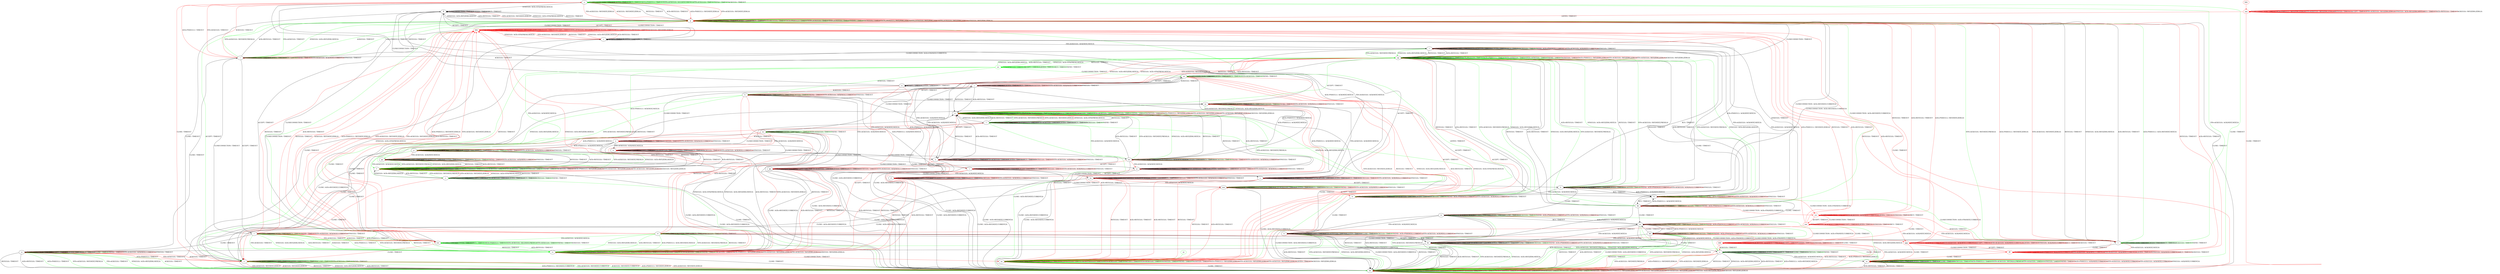 digraph "" {
	graph ["Incoming time"=0.0032711029052734375,
		"Outgoing time"=0.04410886764526367,
		Output="{'States': 60, 'Transitions': 867, 'Filename': '../results/tcp_preset_100/TCP_Linux_Server-TCP_Windows8_Server-4.dot'}",
		Reference="{'States': 58, 'Transitions': 685, 'Filename': '../subjects/tcp/TCP_Linux_Server.dot'}",
		Solver=yices,
		Updated="{'States': 39, 'Transitions': 495, 'Filename': '../subjects/tcp/TCP_Windows8_Server.dot'}",
		"f-measure"=0.64,
		precision=0.6915254237288135,
		recall=0.5956204379562043
	];
	a -> a	[key=0,
		label="CLOSECONNECTION / TIMEOUT"];
	a -> a	[key=1,
		label="LISTEN / TIMEOUT"];
	a -> a	[key=2,
		label="RCV / TIMEOUT"];
	a -> a	[key=3,
		color=green,
		label="ACK+PSH(V,V,1) / TIMEOUT"];
	a -> a	[key=4,
		color=green,
		label="SYN+ACK(V,V,0) / RST(NEXT,FRESH,0)"];
	a -> a	[key=5,
		color=green,
		label="FIN+ACK(V,V,0) / TIMEOUT"];
	a -> a	[key=6,
		color=green,
		label="SEND / TIMEOUT"];
	a -> a	[key=7,
		color=green,
		label="ACK(V,V,0) / TIMEOUT"];
	a -> y	[key=0,
		color=red,
		label="CLOSE / TIMEOUT"];
	a -> ff	[key=0,
		label="SYN(V,V,0) / ACK+SYN(FRESH,NEXT,0)"];
	a -> jj	[key=0,
		label="RST(V,V,0) / TIMEOUT"];
	a -> jj	[key=1,
		label="ACK+RST(V,V,0) / TIMEOUT"];
	a -> jj	[key=2,
		color=red,
		label="ACK+PSH(V,V,1) / RST(NEXT,ZERO,0)"];
	a -> jj	[key=3,
		color=red,
		label="SYN+ACK(V,V,0) / RST(NEXT,ZERO,0)"];
	a -> jj	[key=4,
		color=red,
		label="FIN+ACK(V,V,0) / RST(NEXT,ZERO,0)"];
	a -> jj	[key=5,
		color=red,
		label="ACK(V,V,0) / RST(NEXT,ZERO,0)"];
	a -> ss	[key=0,
		color=green,
		label="CLOSE / TIMEOUT"];
	a -> ww	[key=0,
		label="ACCEPT / TIMEOUT"];
	b -> b	[key=0,
		label="ACK+PSH(V,V,1) / ACK(NEXT,NEXT,0)"];
	b -> b	[key=1,
		label="ACCEPT / TIMEOUT"];
	b -> b	[key=2,
		label="LISTEN / TIMEOUT"];
	b -> b	[key=3,
		label="ACK(V,V,0) / TIMEOUT"];
	b -> b	[key=4,
		color=green,
		label="SEND / ACK+PSH(NEXT,CURRENT,1)"];
	b -> b	[key=5,
		color=red,
		label="SYN+ACK(V,V,0) / ACK(NEXT,CURRENT,0)"];
	b -> b	[key=6,
		color=red,
		label="SYN(V,V,0) / TIMEOUT"];
	b -> w	[key=0,
		label="CLOSE / TIMEOUT"];
	b -> jj	[key=0,
		label="CLOSECONNECTION / ACK+RST(NEXT,CURRENT,0)"];
	b -> ll	[key=0,
		label="RCV / TIMEOUT"];
	b -> qq	[key=0,
		label="RST(V,V,0) / TIMEOUT"];
	b -> qq	[key=1,
		label="ACK+RST(V,V,0) / TIMEOUT"];
	b -> qq	[key=2,
		color=green,
		label="SYN+ACK(V,V,0) / RST(NEXT,FRESH,0)"];
	b -> qq	[key=3,
		color=green,
		label="SYN(V,V,0) / ACK+RST(ZERO,NEXT,0)"];
	b -> tt	[key=0,
		label="FIN+ACK(V,V,0) / ACK(NEXT,NEXT,0)"];
	c -> c	[key=0,
		label="ACK+PSH(V,V,1) / ACK(NEXT,NEXT,0)"];
	c -> c	[key=1,
		label="ACCEPT / TIMEOUT"];
	c -> c	[key=2,
		label="LISTEN / TIMEOUT"];
	c -> c	[key=3,
		label="RCV / TIMEOUT"];
	c -> c	[key=4,
		label="ACK(V,V,0) / TIMEOUT"];
	c -> c	[key=5,
		color=red,
		label="SYN+ACK(V,V,0) / ACK(NEXT,CURRENT,0)"];
	c -> c	[key=6,
		color=red,
		label="SYN(V,V,0) / TIMEOUT"];
	c -> d	[key=0,
		color=red,
		label="FIN+ACK(V,V,0) / ACK(NEXT,NEXT,0)"];
	c -> bb	[key=0,
		label="CLOSE / ACK+RST(NEXT,CURRENT,0)"];
	c -> ee	[key=0,
		label="CLOSECONNECTION / TIMEOUT"];
	c -> vv	[key=0,
		color=red,
		label="RST(V,V,0) / TIMEOUT"];
	c -> vv	[key=1,
		color=red,
		label="ACK+RST(V,V,0) / TIMEOUT"];
	d -> d	[key=0,
		label="ACK+PSH(V,V,1) / TIMEOUT"];
	d -> d	[key=1,
		label="ACCEPT / TIMEOUT"];
	d -> d	[key=2,
		label="FIN+ACK(V,V,0) / TIMEOUT"];
	d -> d	[key=3,
		label="LISTEN / TIMEOUT"];
	d -> d	[key=4,
		label="RCV / TIMEOUT"];
	d -> d	[key=5,
		label="ACK(V,V,0) / TIMEOUT"];
	d -> d	[key=6,
		color=red,
		label="SYN+ACK(V,V,0) / ACK(NEXT,CURRENT,0)"];
	d -> d	[key=7,
		color=red,
		label="SYN(V,V,0) / TIMEOUT"];
	d -> bb	[key=0,
		label="CLOSE / ACK+RST(NEXT,CURRENT,0)"];
	d -> mm	[key=0,
		label="CLOSECONNECTION / TIMEOUT"];
	d -> vv	[key=0,
		color=red,
		label="RST(V,V,0) / TIMEOUT"];
	d -> vv	[key=1,
		color=red,
		label="ACK+RST(V,V,0) / TIMEOUT"];
	e -> e	[key=0,
		label="ACCEPT / TIMEOUT"];
	e -> e	[key=1,
		label="LISTEN / TIMEOUT"];
	e -> e	[key=2,
		label="RCV / TIMEOUT"];
	e -> e	[key=3,
		label="ACK(V,V,0) / TIMEOUT"];
	e -> e	[key=4,
		color=red,
		label="SYN+ACK(V,V,0) / ACK(NEXT,CURRENT,0)"];
	e -> e	[key=5,
		color=red,
		label="SYN(V,V,0) / TIMEOUT"];
	e -> f	[key=0,
		label="RST(V,V,0) / TIMEOUT"];
	e -> f	[key=1,
		label="ACK+RST(V,V,0) / TIMEOUT"];
	e -> j	[key=0,
		label="CLOSECONNECTION / TIMEOUT"];
	e -> n	[key=0,
		label="FIN+ACK(V,V,0) / ACK(NEXT,NEXT,0)"];
	e -> p	[key=0,
		label="ACK+PSH(V,V,1) / ACK(NEXT,NEXT,0)"];
	e -> bb	[key=0,
		label="CLOSE / ACK+RST(NEXT,CURRENT,0)"];
	f -> f	[key=0,
		label="RST(V,V,0) / TIMEOUT"];
	f -> f	[key=1,
		label="ACCEPT / TIMEOUT"];
	f -> f	[key=2,
		label="LISTEN / TIMEOUT"];
	f -> f	[key=3,
		label="RCV / TIMEOUT"];
	f -> f	[key=4,
		label="ACK+RST(V,V,0) / TIMEOUT"];
	f -> f	[key=5,
		color=green,
		label="ACK+PSH(V,V,1) / TIMEOUT"];
	f -> f	[key=6,
		color=green,
		label="SYN+ACK(V,V,0) / TIMEOUT"];
	f -> f	[key=7,
		color=green,
		label="FIN+ACK(V,V,0) / TIMEOUT"];
	f -> f	[key=8,
		color=green,
		label="SYN(V,V,0) / TIMEOUT"];
	f -> f	[key=9,
		color=green,
		label="SEND / TIMEOUT"];
	f -> f	[key=10,
		color=green,
		label="ACK(V,V,0) / TIMEOUT"];
	f -> f	[key=11,
		color=red,
		label="ACK+PSH(V,V,1) / RST(ZERO,ZERO,0)"];
	f -> f	[key=12,
		color=red,
		label="SYN+ACK(V,V,0) / RST(ZERO,ZERO,0)"];
	f -> f	[key=13,
		color=red,
		label="FIN+ACK(V,V,0) / RST(ZERO,ZERO,0)"];
	f -> f	[key=14,
		color=red,
		label="ACK(V,V,0) / RST(ZERO,ZERO,0)"];
	f -> s	[key=0,
		color=red,
		label="SYN(V,V,0) / ACK+SYN(FRESH,NEXT,0)"];
	f -> bb	[key=0,
		label="CLOSE / TIMEOUT"];
	f -> ii	[key=0,
		label="CLOSECONNECTION / TIMEOUT"];
	g -> d	[key=0,
		color=red,
		label="ACCEPT / TIMEOUT"];
	g -> g	[key=0,
		label="CLOSECONNECTION / TIMEOUT"];
	g -> g	[key=1,
		label="ACK+PSH(V,V,1) / TIMEOUT"];
	g -> g	[key=2,
		label="FIN+ACK(V,V,0) / TIMEOUT"];
	g -> g	[key=3,
		label="LISTEN / TIMEOUT"];
	g -> g	[key=4,
		label="RCV / TIMEOUT"];
	g -> g	[key=5,
		label="ACK(V,V,0) / TIMEOUT"];
	g -> g	[key=6,
		color=red,
		label="SYN+ACK(V,V,0) / ACK(NEXT,CURRENT,0)"];
	g -> g	[key=7,
		color=red,
		label="SYN(V,V,0) / TIMEOUT"];
	g -> bb	[key=0,
		label="CLOSE / ACK+RST(NEXT,CURRENT,0)"];
	g -> ii	[key=0,
		label="RST(V,V,0) / TIMEOUT"];
	g -> ii	[key=1,
		label="ACK+RST(V,V,0) / TIMEOUT"];
	h -> c	[key=0,
		label="ACK+PSH(V,V,1) / ACK(NEXT,NEXT,0)"];
	h -> f	[key=0,
		color=green,
		label="SYN+ACK(V,V,0) / RST(NEXT,FRESH,0)"];
	h -> f	[key=1,
		color=green,
		label="SYN(V,V,0) / ACK+RST(ZERO,NEXT,0)"];
	h -> h	[key=0,
		label="ACCEPT / TIMEOUT"];
	h -> h	[key=1,
		label="LISTEN / TIMEOUT"];
	h -> h	[key=2,
		label="RCV / TIMEOUT"];
	h -> h	[key=3,
		label="ACK(V,V,0) / TIMEOUT"];
	h -> h	[key=4,
		color=green,
		label="SEND / TIMEOUT"];
	h -> h	[key=5,
		color=red,
		label="SYN+ACK(V,V,0) / ACK(NEXT,CURRENT,0)"];
	h -> h	[key=6,
		color=red,
		label="SYN(V,V,0) / TIMEOUT"];
	h -> bb	[key=0,
		label="CLOSE / ACK+RST(NEXT,CURRENT,0)"];
	h -> gg	[key=0,
		label="FIN+ACK(V,V,0) / ACK(NEXT,NEXT,0)"];
	h -> vv	[key=0,
		color=red,
		label="RST(V,V,0) / TIMEOUT"];
	h -> vv	[key=1,
		color=red,
		label="ACK+RST(V,V,0) / TIMEOUT"];
	h -> xx	[key=0,
		label="CLOSECONNECTION / TIMEOUT"];
	i -> a	[key=0,
		color=red,
		label="ACK+PSH(V,V,1) / TIMEOUT"];
	i -> a	[key=1,
		color=red,
		label="FIN+ACK(V,V,0) / TIMEOUT"];
	i -> a	[key=2,
		color=red,
		label="ACK(V,V,0) / TIMEOUT"];
	i -> i	[key=0,
		label="CLOSECONNECTION / TIMEOUT"];
	i -> i	[key=1,
		label="LISTEN / TIMEOUT"];
	i -> i	[key=2,
		label="RCV / TIMEOUT"];
	i -> i	[key=3,
		color=green,
		label="SEND / TIMEOUT"];
	i -> i	[key=4,
		color=red,
		label="SYN+ACK(V,V,0) / ACK(NEXT,CURRENT,0)"];
	i -> i	[key=5,
		color=red,
		label="SYN(V,V,0) / TIMEOUT"];
	i -> l	[key=0,
		label="ACCEPT / TIMEOUT"];
	i -> cc	[key=0,
		label="CLOSE / TIMEOUT"];
	i -> jj	[key=0,
		label="RST(V,V,0) / TIMEOUT"];
	i -> jj	[key=1,
		label="ACK+RST(V,V,0) / TIMEOUT"];
	i -> jj	[key=2,
		color=green,
		label="ACK+PSH(V,V,1) / TIMEOUT"];
	i -> jj	[key=3,
		color=green,
		label="SYN+ACK(V,V,0) / RST(NEXT,FRESH,0)"];
	i -> jj	[key=4,
		color=green,
		label="FIN+ACK(V,V,0) / TIMEOUT"];
	i -> jj	[key=5,
		color=green,
		label="SYN(V,V,0) / ACK+RST(ZERO,NEXT,0)"];
	i -> jj	[key=6,
		color=green,
		label="ACK(V,V,0) / TIMEOUT"];
	j -> h	[key=0,
		color=red,
		label="ACCEPT / TIMEOUT"];
	j -> j	[key=0,
		label="CLOSECONNECTION / TIMEOUT"];
	j -> j	[key=1,
		label="LISTEN / TIMEOUT"];
	j -> j	[key=2,
		label="RCV / TIMEOUT"];
	j -> j	[key=3,
		label="ACK(V,V,0) / TIMEOUT"];
	j -> j	[key=4,
		color=red,
		label="SYN+ACK(V,V,0) / ACK(NEXT,CURRENT,0)"];
	j -> j	[key=5,
		color=red,
		label="SYN(V,V,0) / TIMEOUT"];
	j -> x	[key=0,
		label="FIN+ACK(V,V,0) / ACK(NEXT,NEXT,0)"];
	j -> bb	[key=0,
		label="CLOSE / ACK+RST(NEXT,CURRENT,0)"];
	j -> ii	[key=0,
		label="RST(V,V,0) / TIMEOUT"];
	j -> ii	[key=1,
		label="ACK+RST(V,V,0) / TIMEOUT"];
	j -> nn	[key=0,
		label="ACK+PSH(V,V,1) / ACK(NEXT,NEXT,0)"];
	k -> k	[key=0,
		label="ACK+PSH(V,V,1) / TIMEOUT"];
	k -> k	[key=1,
		label="ACCEPT / TIMEOUT"];
	k -> k	[key=2,
		label="FIN+ACK(V,V,0) / TIMEOUT"];
	k -> k	[key=3,
		label="LISTEN / TIMEOUT"];
	k -> k	[key=4,
		label="CLOSE / TIMEOUT"];
	k -> k	[key=5,
		label="ACK(V,V,0) / TIMEOUT"];
	k -> k	[key=6,
		color=green,
		label="SEND / ACK+PSH(NEXT,CURRENT,1)"];
	k -> k	[key=7,
		color=red,
		label="SYN+ACK(V,V,0) / ACK(NEXT,CURRENT,0)"];
	k -> k	[key=8,
		color=red,
		label="SYN(V,V,0) / TIMEOUT"];
	k -> bb	[key=0,
		label="CLOSECONNECTION / ACK+RST(NEXT,CURRENT,0)"];
	k -> bb	[key=1,
		label="RST(V,V,0) / TIMEOUT"];
	k -> bb	[key=2,
		label="ACK+RST(V,V,0) / TIMEOUT"];
	k -> bb	[key=3,
		color=green,
		label="SYN+ACK(V,V,0) / RST(NEXT,FRESH,0)"];
	k -> bb	[key=4,
		color=green,
		label="SYN(V,V,0) / ACK+RST(ZERO,NEXT,0)"];
	k -> hh	[key=0,
		label="RCV / TIMEOUT"];
	l -> i	[key=0,
		label="CLOSECONNECTION / TIMEOUT"];
	l -> l	[key=0,
		label="ACCEPT / TIMEOUT"];
	l -> l	[key=1,
		label="LISTEN / TIMEOUT"];
	l -> l	[key=2,
		label="RCV / TIMEOUT"];
	l -> l	[key=3,
		color=green,
		label="SEND / TIMEOUT"];
	l -> l	[key=4,
		color=red,
		label="SYN+ACK(V,V,0) / ACK(NEXT,CURRENT,0)"];
	l -> l	[key=5,
		color=red,
		label="SYN(V,V,0) / TIMEOUT"];
	l -> cc	[key=0,
		label="CLOSE / TIMEOUT"];
	l -> vv	[key=0,
		color=green,
		label="ACK+PSH(V,V,1) / TIMEOUT"];
	l -> vv	[key=1,
		color=green,
		label="SYN+ACK(V,V,0) / RST(NEXT,FRESH,0)"];
	l -> vv	[key=2,
		color=green,
		label="RST(V,V,0) / TIMEOUT"];
	l -> vv	[key=3,
		color=green,
		label="FIN+ACK(V,V,0) / TIMEOUT"];
	l -> vv	[key=4,
		color=green,
		label="SYN(V,V,0) / ACK+RST(ZERO,NEXT,0)"];
	l -> vv	[key=5,
		color=green,
		label="ACK+RST(V,V,0) / TIMEOUT"];
	l -> vv	[key=6,
		color=green,
		label="ACK(V,V,0) / TIMEOUT"];
	l -> ww	[key=0,
		color=red,
		label="ACK+PSH(V,V,1) / TIMEOUT"];
	l -> ww	[key=1,
		color=red,
		label="FIN+ACK(V,V,0) / TIMEOUT"];
	l -> ww	[key=2,
		color=red,
		label="ACK(V,V,0) / TIMEOUT"];
	bbb	[color=red];
	l -> bbb	[key=0,
		color=red,
		label="RST(V,V,0) / TIMEOUT"];
	l -> bbb	[key=1,
		color=red,
		label="ACK+RST(V,V,0) / TIMEOUT"];
	m -> m	[key=0,
		label="ACCEPT / TIMEOUT"];
	m -> m	[key=1,
		label="LISTEN / TIMEOUT"];
	m -> m	[key=2,
		label="CLOSE / TIMEOUT"];
	m -> m	[key=3,
		label="ACK(V,V,0) / TIMEOUT"];
	m -> m	[key=4,
		color=green,
		label="SEND / ACK+PSH(NEXT,CURRENT,1)"];
	m -> m	[key=5,
		color=red,
		label="SYN+ACK(V,V,0) / ACK(NEXT,CURRENT,0)"];
	m -> m	[key=6,
		color=red,
		label="SYN(V,V,0) / TIMEOUT"];
	m -> u	[key=0,
		color=green,
		label="CLOSECONNECTION / ACK+FIN(NEXT,CURRENT,0)"];
	m -> w	[key=0,
		label="ACK+PSH(V,V,1) / ACK(NEXT,NEXT,0)"];
	m -> bb	[key=0,
		label="RST(V,V,0) / TIMEOUT"];
	m -> bb	[key=1,
		label="ACK+RST(V,V,0) / TIMEOUT"];
	m -> bb	[key=2,
		color=green,
		label="SYN+ACK(V,V,0) / RST(NEXT,FRESH,0)"];
	m -> bb	[key=3,
		color=green,
		label="SYN(V,V,0) / ACK+RST(ZERO,NEXT,0)"];
	m -> dd	[key=0,
		label="RCV / TIMEOUT"];
	m -> hh	[key=0,
		label="FIN+ACK(V,V,0) / ACK(NEXT,NEXT,0)"];
	ddd	[color=red];
	m -> ddd	[key=0,
		color=red,
		label="CLOSECONNECTION / ACK+FIN(NEXT,CURRENT,0)"];
	n -> f	[key=0,
		label="RST(V,V,0) / TIMEOUT"];
	n -> f	[key=1,
		label="ACK+RST(V,V,0) / TIMEOUT"];
	n -> n	[key=0,
		label="ACK+PSH(V,V,1) / TIMEOUT"];
	n -> n	[key=1,
		label="ACCEPT / TIMEOUT"];
	n -> n	[key=2,
		label="FIN+ACK(V,V,0) / TIMEOUT"];
	n -> n	[key=3,
		label="LISTEN / TIMEOUT"];
	n -> n	[key=4,
		label="RCV / TIMEOUT"];
	n -> n	[key=5,
		label="ACK(V,V,0) / TIMEOUT"];
	n -> n	[key=6,
		color=red,
		label="SYN+ACK(V,V,0) / ACK(NEXT,CURRENT,0)"];
	n -> n	[key=7,
		color=red,
		label="SYN(V,V,0) / TIMEOUT"];
	n -> x	[key=0,
		label="CLOSECONNECTION / TIMEOUT"];
	n -> bb	[key=0,
		label="CLOSE / ACK+RST(NEXT,CURRENT,0)"];
	o -> o	[key=0,
		label="CLOSECONNECTION / TIMEOUT"];
	o -> o	[key=1,
		label="ACK+PSH(V,V,1) / TIMEOUT"];
	o -> o	[key=2,
		label="FIN+ACK(V,V,0) / TIMEOUT"];
	o -> o	[key=3,
		label="LISTEN / TIMEOUT"];
	o -> o	[key=4,
		label="RCV / TIMEOUT"];
	o -> o	[key=5,
		label="ACK(V,V,0) / TIMEOUT"];
	o -> o	[key=6,
		color=red,
		label="SYN+ACK(V,V,0) / ACK(NEXT,CURRENT,0)"];
	o -> o	[key=7,
		color=red,
		label="SYN(V,V,0) / TIMEOUT"];
	o -> r	[key=0,
		label="ACCEPT / TIMEOUT"];
	o -> aa	[key=0,
		color=red,
		label="RST(V,V,0) / TIMEOUT"];
	o -> aa	[key=1,
		color=red,
		label="ACK+RST(V,V,0) / TIMEOUT"];
	o -> bb	[key=0,
		label="CLOSE / ACK+RST(NEXT,CURRENT,0)"];
	p -> f	[key=0,
		label="RST(V,V,0) / TIMEOUT"];
	p -> f	[key=1,
		label="ACK+RST(V,V,0) / TIMEOUT"];
	p -> f	[key=2,
		color=green,
		label="SYN+ACK(V,V,0) / RST(NEXT,FRESH,0)"];
	p -> f	[key=3,
		color=green,
		label="SYN(V,V,0) / ACK+RST(ZERO,NEXT,0)"];
	p -> p	[key=0,
		label="ACK+PSH(V,V,1) / ACK(NEXT,NEXT,0)"];
	p -> p	[key=1,
		label="ACCEPT / TIMEOUT"];
	p -> p	[key=2,
		label="LISTEN / TIMEOUT"];
	p -> p	[key=3,
		label="RCV / TIMEOUT"];
	p -> p	[key=4,
		label="ACK(V,V,0) / TIMEOUT"];
	p -> p	[key=5,
		color=green,
		label="SEND / TIMEOUT"];
	p -> p	[key=6,
		color=red,
		label="SYN+ACK(V,V,0) / ACK(NEXT,CURRENT,0)"];
	p -> p	[key=7,
		color=red,
		label="SYN(V,V,0) / TIMEOUT"];
	p -> s	[key=0,
		color=green,
		label="FIN+ACK(V,V,0) / ACK(NEXT,NEXT,0)"];
	p -> bb	[key=0,
		label="CLOSE / ACK+RST(NEXT,CURRENT,0)"];
	p -> nn	[key=0,
		label="CLOSECONNECTION / TIMEOUT"];
	p -> pp	[key=0,
		color=red,
		label="FIN+ACK(V,V,0) / ACK(NEXT,NEXT,0)"];
	q -> c	[key=0,
		color=red,
		label="ACK+PSH(V,V,1) / ACK(NEXT,NEXT,0)"];
	q -> h	[key=0,
		color=red,
		label="ACK(V,V,0) / TIMEOUT"];
	q -> q	[key=0,
		label="ACCEPT / TIMEOUT"];
	q -> q	[key=1,
		label="LISTEN / TIMEOUT"];
	q -> q	[key=2,
		label="RCV / TIMEOUT"];
	q -> y	[key=0,
		label="CLOSE / TIMEOUT"];
	q -> ff	[key=0,
		label="CLOSECONNECTION / TIMEOUT"];
	q -> gg	[key=0,
		color=red,
		label="FIN+ACK(V,V,0) / ACK(NEXT,NEXT,0)"];
	q -> qq	[key=0,
		color=red,
		label="SYN+ACK(V,V,0) / RST(NEXT,ZERO,0)"];
	q -> qq	[key=1,
		color=red,
		label="RST(V,V,0) / TIMEOUT"];
	q -> qq	[key=2,
		color=red,
		label="SYN(V,V,0) / ACK+RST(ZERO,NEXT,0)"];
	q -> qq	[key=3,
		color=red,
		label="ACK+RST(V,V,0) / TIMEOUT"];
	r -> i	[key=0,
		label="CLOSECONNECTION / ACK+FIN(NEXT,CURRENT,0)"];
	r -> r	[key=0,
		label="ACK+PSH(V,V,1) / TIMEOUT"];
	r -> r	[key=1,
		label="ACCEPT / TIMEOUT"];
	r -> r	[key=2,
		label="FIN+ACK(V,V,0) / TIMEOUT"];
	r -> r	[key=3,
		label="LISTEN / TIMEOUT"];
	r -> r	[key=4,
		label="RCV / TIMEOUT"];
	r -> r	[key=5,
		label="ACK(V,V,0) / TIMEOUT"];
	r -> r	[key=6,
		color=green,
		label="SEND / ACK+PSH(NEXT,CURRENT,1)"];
	r -> r	[key=7,
		color=red,
		label="SYN+ACK(V,V,0) / ACK(NEXT,CURRENT,0)"];
	r -> r	[key=8,
		color=red,
		label="SYN(V,V,0) / TIMEOUT"];
	r -> hh	[key=0,
		label="CLOSE / TIMEOUT"];
	r -> qq	[key=0,
		label="RST(V,V,0) / TIMEOUT"];
	r -> qq	[key=1,
		label="ACK+RST(V,V,0) / TIMEOUT"];
	r -> qq	[key=2,
		color=green,
		label="SYN+ACK(V,V,0) / RST(NEXT,FRESH,0)"];
	r -> qq	[key=3,
		color=green,
		label="SYN(V,V,0) / ACK+RST(ZERO,NEXT,0)"];
	s -> f	[key=0,
		label="RST(V,V,0) / TIMEOUT"];
	s -> f	[key=1,
		label="SYN(V,V,0) / ACK+RST(ZERO,NEXT,0)"];
	s -> f	[key=2,
		label="ACK+RST(V,V,0) / TIMEOUT"];
	s -> f	[key=3,
		color=green,
		label="SYN+ACK(V,V,0) / RST(NEXT,FRESH,0)"];
	s -> f	[key=4,
		color=red,
		label="SYN+ACK(V,V,0) / RST(NEXT,ZERO,0)"];
	s -> s	[key=0,
		label="ACK+PSH(V,V,1) / TIMEOUT"];
	s -> s	[key=1,
		label="ACCEPT / TIMEOUT"];
	s -> s	[key=2,
		label="FIN+ACK(V,V,0) / TIMEOUT"];
	s -> s	[key=3,
		label="LISTEN / TIMEOUT"];
	s -> s	[key=4,
		label="RCV / TIMEOUT"];
	s -> s	[key=5,
		label="ACK(V,V,0) / TIMEOUT"];
	s -> s	[key=6,
		color=green,
		label="SEND / TIMEOUT"];
	s -> t	[key=0,
		label="CLOSECONNECTION / TIMEOUT"];
	s -> y	[key=0,
		color=red,
		label="CLOSE / TIMEOUT"];
	s -> bb	[key=0,
		color=green,
		label="CLOSE / ACK+RST(NEXT,CURRENT,0)"];
	t -> t	[key=0,
		label="CLOSECONNECTION / TIMEOUT"];
	t -> t	[key=1,
		label="ACK+PSH(V,V,1) / TIMEOUT"];
	t -> t	[key=2,
		label="FIN+ACK(V,V,0) / TIMEOUT"];
	t -> t	[key=3,
		label="LISTEN / TIMEOUT"];
	t -> t	[key=4,
		label="RCV / TIMEOUT"];
	t -> t	[key=5,
		label="ACK(V,V,0) / TIMEOUT"];
	t -> t	[key=6,
		color=green,
		label="SEND / TIMEOUT"];
	t -> y	[key=0,
		color=red,
		label="CLOSE / TIMEOUT"];
	t -> bb	[key=0,
		color=green,
		label="CLOSE / ACK+RST(NEXT,CURRENT,0)"];
	t -> ii	[key=0,
		label="RST(V,V,0) / TIMEOUT"];
	t -> ii	[key=1,
		label="SYN(V,V,0) / ACK+RST(ZERO,NEXT,0)"];
	t -> ii	[key=2,
		label="ACK+RST(V,V,0) / TIMEOUT"];
	t -> ii	[key=3,
		color=green,
		label="SYN+ACK(V,V,0) / RST(NEXT,FRESH,0)"];
	t -> ii	[key=4,
		color=red,
		label="SYN+ACK(V,V,0) / RST(NEXT,ZERO,0)"];
	t -> tt	[key=0,
		color=green,
		label="ACCEPT / TIMEOUT"];
	t -> uu	[key=0,
		color=red,
		label="ACCEPT / TIMEOUT"];
	u -> u	[key=0,
		label="CLOSECONNECTION / TIMEOUT"];
	u -> u	[key=1,
		label="ACCEPT / TIMEOUT"];
	u -> u	[key=2,
		label="LISTEN / TIMEOUT"];
	u -> u	[key=3,
		label="RCV / TIMEOUT"];
	u -> u	[key=4,
		label="CLOSE / TIMEOUT"];
	u -> u	[key=5,
		label="ACK(V,V,0) / TIMEOUT"];
	u -> u	[key=6,
		color=green,
		label="SEND / TIMEOUT"];
	u -> bb	[key=0,
		label="RST(V,V,0) / TIMEOUT"];
	u -> bb	[key=1,
		label="SYN(V,V,0) / ACK+RST(ZERO,NEXT,0)"];
	u -> bb	[key=2,
		label="ACK+RST(V,V,0) / TIMEOUT"];
	u -> bb	[key=3,
		color=green,
		label="ACK+PSH(V,V,1) / ACK+RST(NEXT,NEXT,0)"];
	u -> bb	[key=4,
		color=green,
		label="SYN+ACK(V,V,0) / RST(NEXT,FRESH,0)"];
	u -> bb	[key=5,
		color=red,
		label="ACK+PSH(V,V,1) / RST(NEXT,ZERO,0)"];
	u -> bb	[key=6,
		color=red,
		label="SYN+ACK(V,V,0) / RST(NEXT,ZERO,0)"];
	u -> ss	[key=0,
		label="FIN+ACK(V,V,0) / ACK(NEXT,NEXT,0)"];
	v -> a	[key=0,
		color=green,
		label="FIN+ACK(V,V,0) / ACK(NEXT,NEXT,0)"];
	v -> u	[key=0,
		label="CLOSE / TIMEOUT"];
	v -> v	[key=0,
		label="CLOSECONNECTION / TIMEOUT"];
	v -> v	[key=1,
		label="LISTEN / TIMEOUT"];
	v -> v	[key=2,
		label="RCV / TIMEOUT"];
	v -> v	[key=3,
		label="ACK(V,V,0) / TIMEOUT"];
	v -> v	[key=4,
		color=green,
		label="SEND / TIMEOUT"];
	v -> jj	[key=0,
		label="RST(V,V,0) / TIMEOUT"];
	v -> jj	[key=1,
		label="SYN(V,V,0) / ACK+RST(ZERO,NEXT,0)"];
	v -> jj	[key=2,
		label="ACK+RST(V,V,0) / TIMEOUT"];
	v -> jj	[key=3,
		color=green,
		label="ACK+PSH(V,V,1) / ACK+RST(NEXT,NEXT,0)"];
	v -> jj	[key=4,
		color=green,
		label="SYN+ACK(V,V,0) / RST(NEXT,FRESH,0)"];
	v -> jj	[key=5,
		color=red,
		label="ACK+PSH(V,V,1) / RST(NEXT,ZERO,0)"];
	v -> jj	[key=6,
		color=red,
		label="SYN+ACK(V,V,0) / RST(NEXT,ZERO,0)"];
	v -> rr	[key=0,
		label="ACCEPT / TIMEOUT"];
	fff	[color=red];
	v -> fff	[key=0,
		color=red,
		label="FIN+ACK(V,V,0) / ACK(NEXT,NEXT,0)"];
	w -> k	[key=0,
		label="FIN+ACK(V,V,0) / ACK(NEXT,NEXT,0)"];
	w -> m	[key=0,
		label="RCV / TIMEOUT"];
	w -> w	[key=0,
		label="ACK+PSH(V,V,1) / ACK(NEXT,NEXT,0)"];
	w -> w	[key=1,
		label="ACCEPT / TIMEOUT"];
	w -> w	[key=2,
		label="LISTEN / TIMEOUT"];
	w -> w	[key=3,
		label="CLOSE / TIMEOUT"];
	w -> w	[key=4,
		label="ACK(V,V,0) / TIMEOUT"];
	w -> w	[key=5,
		color=green,
		label="SEND / ACK+PSH(NEXT,CURRENT,1)"];
	w -> w	[key=6,
		color=red,
		label="SYN+ACK(V,V,0) / ACK(NEXT,CURRENT,0)"];
	w -> w	[key=7,
		color=red,
		label="SYN(V,V,0) / TIMEOUT"];
	w -> bb	[key=0,
		label="CLOSECONNECTION / ACK+RST(NEXT,CURRENT,0)"];
	w -> bb	[key=1,
		label="RST(V,V,0) / TIMEOUT"];
	w -> bb	[key=2,
		label="ACK+RST(V,V,0) / TIMEOUT"];
	w -> bb	[key=3,
		color=green,
		label="SYN+ACK(V,V,0) / RST(NEXT,FRESH,0)"];
	w -> bb	[key=4,
		color=green,
		label="SYN(V,V,0) / ACK+RST(ZERO,NEXT,0)"];
	x -> x	[key=0,
		label="CLOSECONNECTION / TIMEOUT"];
	x -> x	[key=1,
		label="ACK+PSH(V,V,1) / TIMEOUT"];
	x -> x	[key=2,
		label="FIN+ACK(V,V,0) / TIMEOUT"];
	x -> x	[key=3,
		label="LISTEN / TIMEOUT"];
	x -> x	[key=4,
		label="RCV / TIMEOUT"];
	x -> x	[key=5,
		label="ACK(V,V,0) / TIMEOUT"];
	x -> x	[key=6,
		color=red,
		label="SYN+ACK(V,V,0) / ACK(NEXT,CURRENT,0)"];
	x -> x	[key=7,
		color=red,
		label="SYN(V,V,0) / TIMEOUT"];
	x -> bb	[key=0,
		label="CLOSE / ACK+RST(NEXT,CURRENT,0)"];
	x -> gg	[key=0,
		color=red,
		label="ACCEPT / TIMEOUT"];
	x -> ii	[key=0,
		label="RST(V,V,0) / TIMEOUT"];
	x -> ii	[key=1,
		label="ACK+RST(V,V,0) / TIMEOUT"];
	y -> y	[key=0,
		label="CLOSECONNECTION / TIMEOUT"];
	y -> y	[key=1,
		label="ACCEPT / TIMEOUT"];
	y -> y	[key=2,
		label="LISTEN / TIMEOUT"];
	y -> y	[key=3,
		label="RCV / TIMEOUT"];
	y -> y	[key=4,
		label="CLOSE / TIMEOUT"];
	y -> y	[key=5,
		color=green,
		label="SYN+ACK(V,V,0) / TIMEOUT"];
	y -> y	[key=6,
		color=green,
		label="SEND / TIMEOUT"];
	y -> bb	[key=0,
		label="RST(V,V,0) / TIMEOUT"];
	y -> bb	[key=1,
		label="SYN(V,V,0) / ACK+RST(ZERO,NEXT,0)"];
	y -> bb	[key=2,
		label="ACK+RST(V,V,0) / TIMEOUT"];
	y -> bb	[key=3,
		color=green,
		label="ACK+PSH(V,V,1) / RST(NEXT,CURRENT,0)"];
	y -> bb	[key=4,
		color=green,
		label="FIN+ACK(V,V,0) / RST(NEXT,CURRENT,0)"];
	y -> bb	[key=5,
		color=green,
		label="ACK(V,V,0) / RST(NEXT,CURRENT,0)"];
	y -> bb	[key=6,
		color=red,
		label="ACK+PSH(V,V,1) / RST(NEXT,ZERO,0)"];
	y -> bb	[key=7,
		color=red,
		label="SYN+ACK(V,V,0) / RST(NEXT,ZERO,0)"];
	y -> bb	[key=8,
		color=red,
		label="FIN+ACK(V,V,0) / RST(NEXT,ZERO,0)"];
	y -> bb	[key=9,
		color=red,
		label="ACK(V,V,0) / RST(NEXT,ZERO,0)"];
	z -> b	[key=0,
		label="ACK+PSH(V,V,1) / ACK(NEXT,NEXT,0)"];
	z -> r	[key=0,
		label="FIN+ACK(V,V,0) / ACK(NEXT,NEXT,0)"];
	z -> y	[key=0,
		label="CLOSE / TIMEOUT"];
	z -> z	[key=0,
		label="ACCEPT / TIMEOUT"];
	z -> z	[key=1,
		label="LISTEN / TIMEOUT"];
	z -> z	[key=2,
		label="RCV / TIMEOUT"];
	z -> ff	[key=0,
		label="CLOSECONNECTION / TIMEOUT"];
	z -> ll	[key=0,
		label="ACK(V,V,0) / TIMEOUT"];
	z -> bbb	[key=0,
		color=red,
		label="SYN+ACK(V,V,0) / RST(NEXT,ZERO,0)"];
	z -> bbb	[key=1,
		color=red,
		label="RST(V,V,0) / TIMEOUT"];
	z -> bbb	[key=2,
		color=red,
		label="SYN(V,V,0) / ACK+RST(ZERO,NEXT,0)"];
	z -> bbb	[key=3,
		color=red,
		label="ACK+RST(V,V,0) / TIMEOUT"];
	aa -> aa	[key=0,
		label="CLOSECONNECTION / TIMEOUT"];
	aa -> aa	[key=1,
		label="RST(V,V,0) / TIMEOUT"];
	aa -> aa	[key=2,
		label="RCV / TIMEOUT"];
	aa -> aa	[key=3,
		label="ACK+RST(V,V,0) / TIMEOUT"];
	aa -> aa	[key=4,
		color=green,
		label="ACK+PSH(V,V,1) / TIMEOUT"];
	aa -> aa	[key=5,
		color=green,
		label="SYN+ACK(V,V,0) / TIMEOUT"];
	aa -> aa	[key=6,
		color=green,
		label="ACCEPT / TIMEOUT"];
	aa -> aa	[key=7,
		color=green,
		label="FIN+ACK(V,V,0) / TIMEOUT"];
	aa -> aa	[key=8,
		color=green,
		label="SYN(V,V,0) / TIMEOUT"];
	aa -> aa	[key=9,
		color=green,
		label="SEND / TIMEOUT"];
	aa -> aa	[key=10,
		color=green,
		label="ACK(V,V,0) / TIMEOUT"];
	aa -> aa	[key=11,
		color=red,
		label="ACK+PSH(V,V,1) / RST(ZERO,ZERO,0)"];
	aa -> aa	[key=12,
		color=red,
		label="SYN+ACK(V,V,0) / RST(ZERO,ZERO,0)"];
	aa -> aa	[key=13,
		color=red,
		label="FIN+ACK(V,V,0) / RST(ZERO,ZERO,0)"];
	aa -> aa	[key=14,
		color=red,
		label="LISTEN / TIMEOUT"];
	aa -> aa	[key=15,
		color=red,
		label="ACK(V,V,0) / RST(ZERO,ZERO,0)"];
	aa -> bb	[key=0,
		label="CLOSE / TIMEOUT"];
	aa -> jj	[key=0,
		color=green,
		label="LISTEN / TIMEOUT"];
	aa -> oo	[key=0,
		color=red,
		label="SYN(V,V,0) / ACK+SYN(FRESH,NEXT,0)"];
	aa -> qq	[key=0,
		color=red,
		label="ACCEPT / TIMEOUT"];
	bb -> bb	[key=0,
		label="CLOSECONNECTION / TIMEOUT"];
	bb -> bb	[key=1,
		label="RST(V,V,0) / TIMEOUT"];
	bb -> bb	[key=2,
		label="ACCEPT / TIMEOUT"];
	bb -> bb	[key=3,
		label="LISTEN / TIMEOUT"];
	bb -> bb	[key=4,
		label="RCV / TIMEOUT"];
	bb -> bb	[key=5,
		label="ACK+RST(V,V,0) / TIMEOUT"];
	bb -> bb	[key=6,
		label="CLOSE / TIMEOUT"];
	bb -> bb	[key=7,
		color=green,
		label="ACK+PSH(V,V,1) / TIMEOUT"];
	bb -> bb	[key=8,
		color=green,
		label="SYN+ACK(V,V,0) / TIMEOUT"];
	bb -> bb	[key=9,
		color=green,
		label="FIN+ACK(V,V,0) / TIMEOUT"];
	bb -> bb	[key=10,
		color=green,
		label="SYN(V,V,0) / TIMEOUT"];
	bb -> bb	[key=11,
		color=green,
		label="SEND / TIMEOUT"];
	bb -> bb	[key=12,
		color=green,
		label="ACK(V,V,0) / TIMEOUT"];
	bb -> bb	[key=13,
		color=red,
		label="ACK+PSH(V,V,1) / RST(ZERO,ZERO,0)"];
	bb -> bb	[key=14,
		color=red,
		label="SYN+ACK(V,V,0) / RST(ZERO,ZERO,0)"];
	bb -> bb	[key=15,
		color=red,
		label="FIN+ACK(V,V,0) / RST(ZERO,ZERO,0)"];
	bb -> bb	[key=16,
		color=red,
		label="SYN(V,V,0) / ACK+RST(ZERO,NEXT,0)"];
	bb -> bb	[key=17,
		color=red,
		label="ACK(V,V,0) / RST(ZERO,ZERO,0)"];
	cc -> y	[key=0,
		color=red,
		label="ACK+PSH(V,V,1) / TIMEOUT"];
	cc -> y	[key=1,
		color=red,
		label="FIN+ACK(V,V,0) / TIMEOUT"];
	cc -> y	[key=2,
		color=red,
		label="ACK(V,V,0) / TIMEOUT"];
	cc -> bb	[key=0,
		label="RST(V,V,0) / TIMEOUT"];
	cc -> bb	[key=1,
		label="ACK+RST(V,V,0) / TIMEOUT"];
	cc -> bb	[key=2,
		color=green,
		label="ACK+PSH(V,V,1) / TIMEOUT"];
	cc -> bb	[key=3,
		color=green,
		label="SYN+ACK(V,V,0) / RST(NEXT,FRESH,0)"];
	cc -> bb	[key=4,
		color=green,
		label="FIN+ACK(V,V,0) / TIMEOUT"];
	cc -> bb	[key=5,
		color=green,
		label="SYN(V,V,0) / ACK+RST(ZERO,NEXT,0)"];
	cc -> bb	[key=6,
		color=green,
		label="ACK(V,V,0) / TIMEOUT"];
	cc -> cc	[key=0,
		label="CLOSECONNECTION / TIMEOUT"];
	cc -> cc	[key=1,
		label="ACCEPT / TIMEOUT"];
	cc -> cc	[key=2,
		label="LISTEN / TIMEOUT"];
	cc -> cc	[key=3,
		label="RCV / TIMEOUT"];
	cc -> cc	[key=4,
		label="CLOSE / TIMEOUT"];
	cc -> cc	[key=5,
		color=green,
		label="SEND / TIMEOUT"];
	cc -> cc	[key=6,
		color=red,
		label="SYN+ACK(V,V,0) / ACK(NEXT,CURRENT,0)"];
	cc -> cc	[key=7,
		color=red,
		label="SYN(V,V,0) / TIMEOUT"];
	dd -> m	[key=0,
		label="ACK+PSH(V,V,1) / ACK(NEXT,NEXT,0)"];
	dd -> m	[key=1,
		label="CLOSE / TIMEOUT"];
	dd -> bb	[key=0,
		label="RST(V,V,0) / TIMEOUT"];
	dd -> bb	[key=1,
		label="ACK+RST(V,V,0) / TIMEOUT"];
	dd -> bb	[key=2,
		color=green,
		label="CLOSECONNECTION / ACK+RST(NEXT,CURRENT,0)"];
	dd -> bb	[key=3,
		color=green,
		label="SYN+ACK(V,V,0) / RST(NEXT,FRESH,0)"];
	dd -> bb	[key=4,
		color=green,
		label="SYN(V,V,0) / ACK+RST(ZERO,NEXT,0)"];
	dd -> dd	[key=0,
		label="ACCEPT / TIMEOUT"];
	dd -> dd	[key=1,
		label="LISTEN / TIMEOUT"];
	dd -> dd	[key=2,
		label="RCV / TIMEOUT"];
	dd -> dd	[key=3,
		label="ACK(V,V,0) / TIMEOUT"];
	dd -> dd	[key=4,
		color=green,
		label="SEND / ACK+PSH(NEXT,CURRENT,1)"];
	dd -> dd	[key=5,
		color=red,
		label="SYN+ACK(V,V,0) / ACK(NEXT,CURRENT,0)"];
	dd -> dd	[key=6,
		color=red,
		label="SYN(V,V,0) / TIMEOUT"];
	dd -> hh	[key=0,
		label="FIN+ACK(V,V,0) / ACK(NEXT,NEXT,0)"];
	dd -> ddd	[key=0,
		color=red,
		label="CLOSECONNECTION / ACK+FIN(NEXT,CURRENT,0)"];
	ee -> b	[key=0,
		label="ACCEPT / TIMEOUT"];
	ee -> aa	[key=0,
		color=red,
		label="RST(V,V,0) / TIMEOUT"];
	ee -> aa	[key=1,
		color=red,
		label="ACK+RST(V,V,0) / TIMEOUT"];
	ee -> bb	[key=0,
		label="CLOSE / ACK+RST(NEXT,CURRENT,0)"];
	ee -> ee	[key=0,
		label="CLOSECONNECTION / TIMEOUT"];
	ee -> ee	[key=1,
		label="ACK+PSH(V,V,1) / ACK(NEXT,NEXT,0)"];
	ee -> ee	[key=2,
		label="LISTEN / TIMEOUT"];
	ee -> ee	[key=3,
		label="RCV / TIMEOUT"];
	ee -> ee	[key=4,
		label="ACK(V,V,0) / TIMEOUT"];
	ee -> ee	[key=5,
		color=red,
		label="SYN+ACK(V,V,0) / ACK(NEXT,CURRENT,0)"];
	ee -> ee	[key=6,
		color=red,
		label="SYN(V,V,0) / TIMEOUT"];
	ee -> mm	[key=0,
		color=red,
		label="FIN+ACK(V,V,0) / ACK(NEXT,NEXT,0)"];
	ff -> o	[key=0,
		label="FIN+ACK(V,V,0) / ACK(NEXT,NEXT,0)"];
	ff -> y	[key=0,
		label="CLOSE / TIMEOUT"];
	ff -> z	[key=0,
		label="ACCEPT / TIMEOUT"];
	ff -> ee	[key=0,
		label="ACK+PSH(V,V,1) / ACK(NEXT,NEXT,0)"];
	ff -> ff	[key=0,
		label="CLOSECONNECTION / TIMEOUT"];
	ff -> ff	[key=1,
		label="LISTEN / TIMEOUT"];
	ff -> ff	[key=2,
		label="RCV / TIMEOUT"];
	ff -> jj	[key=0,
		label="RST(V,V,0) / TIMEOUT"];
	ff -> jj	[key=1,
		label="SYN(V,V,0) / ACK+RST(ZERO,NEXT,0)"];
	ff -> jj	[key=2,
		label="ACK+RST(V,V,0) / TIMEOUT"];
	ff -> jj	[key=3,
		color=red,
		label="SYN+ACK(V,V,0) / RST(NEXT,ZERO,0)"];
	ff -> xx	[key=0,
		label="ACK(V,V,0) / TIMEOUT"];
	gg -> o	[key=0,
		label="CLOSECONNECTION / TIMEOUT"];
	gg -> bb	[key=0,
		label="CLOSE / ACK+RST(NEXT,CURRENT,0)"];
	gg -> gg	[key=0,
		label="ACK+PSH(V,V,1) / TIMEOUT"];
	gg -> gg	[key=1,
		label="ACCEPT / TIMEOUT"];
	gg -> gg	[key=2,
		label="FIN+ACK(V,V,0) / TIMEOUT"];
	gg -> gg	[key=3,
		label="LISTEN / TIMEOUT"];
	gg -> gg	[key=4,
		label="RCV / TIMEOUT"];
	gg -> gg	[key=5,
		label="ACK(V,V,0) / TIMEOUT"];
	gg -> gg	[key=6,
		color=red,
		label="SYN+ACK(V,V,0) / ACK(NEXT,CURRENT,0)"];
	gg -> gg	[key=7,
		color=red,
		label="SYN(V,V,0) / TIMEOUT"];
	gg -> vv	[key=0,
		color=red,
		label="RST(V,V,0) / TIMEOUT"];
	gg -> vv	[key=1,
		color=red,
		label="ACK+RST(V,V,0) / TIMEOUT"];
	hh -> bb	[key=0,
		label="RST(V,V,0) / TIMEOUT"];
	hh -> bb	[key=1,
		label="ACK+RST(V,V,0) / TIMEOUT"];
	hh -> bb	[key=2,
		color=green,
		label="SYN+ACK(V,V,0) / RST(NEXT,FRESH,0)"];
	hh -> bb	[key=3,
		color=green,
		label="SYN(V,V,0) / ACK+RST(ZERO,NEXT,0)"];
	hh -> cc	[key=0,
		label="CLOSECONNECTION / ACK+FIN(NEXT,CURRENT,0)"];
	hh -> hh	[key=0,
		label="ACK+PSH(V,V,1) / TIMEOUT"];
	hh -> hh	[key=1,
		label="ACCEPT / TIMEOUT"];
	hh -> hh	[key=2,
		label="FIN+ACK(V,V,0) / TIMEOUT"];
	hh -> hh	[key=3,
		label="LISTEN / TIMEOUT"];
	hh -> hh	[key=4,
		label="RCV / TIMEOUT"];
	hh -> hh	[key=5,
		label="CLOSE / TIMEOUT"];
	hh -> hh	[key=6,
		label="ACK(V,V,0) / TIMEOUT"];
	hh -> hh	[key=7,
		color=green,
		label="SEND / ACK+PSH(NEXT,CURRENT,1)"];
	hh -> hh	[key=8,
		color=red,
		label="SYN+ACK(V,V,0) / ACK(NEXT,CURRENT,0)"];
	hh -> hh	[key=9,
		color=red,
		label="SYN(V,V,0) / TIMEOUT"];
	ii -> t	[key=0,
		color=red,
		label="SYN(V,V,0) / ACK+SYN(FRESH,NEXT,0)"];
	ii -> bb	[key=0,
		label="CLOSE / TIMEOUT"];
	ii -> ii	[key=0,
		label="CLOSECONNECTION / TIMEOUT"];
	ii -> ii	[key=1,
		label="RST(V,V,0) / TIMEOUT"];
	ii -> ii	[key=2,
		label="LISTEN / TIMEOUT"];
	ii -> ii	[key=3,
		label="RCV / TIMEOUT"];
	ii -> ii	[key=4,
		label="ACK+RST(V,V,0) / TIMEOUT"];
	ii -> ii	[key=5,
		color=green,
		label="ACK+PSH(V,V,1) / TIMEOUT"];
	ii -> ii	[key=6,
		color=green,
		label="SYN+ACK(V,V,0) / TIMEOUT"];
	ii -> ii	[key=7,
		color=green,
		label="FIN+ACK(V,V,0) / TIMEOUT"];
	ii -> ii	[key=8,
		color=green,
		label="SYN(V,V,0) / TIMEOUT"];
	ii -> ii	[key=9,
		color=green,
		label="SEND / TIMEOUT"];
	ii -> ii	[key=10,
		color=green,
		label="ACK(V,V,0) / TIMEOUT"];
	ii -> ii	[key=11,
		color=red,
		label="ACK+PSH(V,V,1) / RST(ZERO,ZERO,0)"];
	ii -> ii	[key=12,
		color=red,
		label="SYN+ACK(V,V,0) / RST(ZERO,ZERO,0)"];
	ii -> ii	[key=13,
		color=red,
		label="FIN+ACK(V,V,0) / RST(ZERO,ZERO,0)"];
	ii -> ii	[key=14,
		color=red,
		label="ACK(V,V,0) / RST(ZERO,ZERO,0)"];
	ii -> qq	[key=0,
		color=green,
		label="ACCEPT / TIMEOUT"];
	ii -> vv	[key=0,
		color=red,
		label="ACCEPT / TIMEOUT"];
	jj -> bb	[key=0,
		label="CLOSE / TIMEOUT"];
	jj -> ff	[key=0,
		label="SYN(V,V,0) / ACK+SYN(FRESH,NEXT,0)"];
	jj -> jj	[key=0,
		label="CLOSECONNECTION / TIMEOUT"];
	jj -> jj	[key=1,
		label="RST(V,V,0) / TIMEOUT"];
	jj -> jj	[key=2,
		label="LISTEN / TIMEOUT"];
	jj -> jj	[key=3,
		label="RCV / TIMEOUT"];
	jj -> jj	[key=4,
		label="ACK+RST(V,V,0) / TIMEOUT"];
	jj -> jj	[key=5,
		color=green,
		label="ACK+PSH(V,V,1) / TIMEOUT"];
	jj -> jj	[key=6,
		color=green,
		label="SYN+ACK(V,V,0) / TIMEOUT"];
	jj -> jj	[key=7,
		color=green,
		label="FIN+ACK(V,V,0) / TIMEOUT"];
	jj -> jj	[key=8,
		color=green,
		label="SEND / TIMEOUT"];
	jj -> jj	[key=9,
		color=green,
		label="ACK(V,V,0) / TIMEOUT"];
	jj -> jj	[key=10,
		color=red,
		label="ACK+PSH(V,V,1) / RST(ZERO,ZERO,0)"];
	jj -> jj	[key=11,
		color=red,
		label="SYN+ACK(V,V,0) / RST(ZERO,ZERO,0)"];
	jj -> jj	[key=12,
		color=red,
		label="FIN+ACK(V,V,0) / RST(ZERO,ZERO,0)"];
	jj -> jj	[key=13,
		color=red,
		label="ACK(V,V,0) / RST(ZERO,ZERO,0)"];
	jj -> vv	[key=0,
		color=green,
		label="ACCEPT / TIMEOUT"];
	jj -> bbb	[key=0,
		color=red,
		label="ACCEPT / TIMEOUT"];
	kk -> m	[key=0,
		label="CLOSE / TIMEOUT"];
	kk -> r	[key=0,
		label="FIN+ACK(V,V,0) / ACK(NEXT,NEXT,0)"];
	kk -> jj	[key=0,
		color=green,
		label="CLOSECONNECTION / ACK+RST(NEXT,CURRENT,0)"];
	kk -> kk	[key=0,
		label="ACCEPT / TIMEOUT"];
	kk -> kk	[key=1,
		label="LISTEN / TIMEOUT"];
	kk -> kk	[key=2,
		label="RCV / TIMEOUT"];
	kk -> kk	[key=3,
		label="ACK(V,V,0) / TIMEOUT"];
	kk -> kk	[key=4,
		color=green,
		label="SEND / ACK+PSH(NEXT,CURRENT,1)"];
	kk -> kk	[key=5,
		color=red,
		label="SYN+ACK(V,V,0) / ACK(NEXT,CURRENT,0)"];
	kk -> kk	[key=6,
		color=red,
		label="SYN(V,V,0) / TIMEOUT"];
	kk -> ll	[key=0,
		label="ACK+PSH(V,V,1) / ACK(NEXT,NEXT,0)"];
	kk -> qq	[key=0,
		label="RST(V,V,0) / TIMEOUT"];
	kk -> qq	[key=1,
		label="ACK+RST(V,V,0) / TIMEOUT"];
	kk -> qq	[key=2,
		color=green,
		label="SYN+ACK(V,V,0) / RST(NEXT,FRESH,0)"];
	kk -> qq	[key=3,
		color=green,
		label="SYN(V,V,0) / ACK+RST(ZERO,NEXT,0)"];
	ccc	[color=red];
	kk -> ccc	[key=0,
		color=red,
		label="CLOSECONNECTION / ACK+FIN(NEXT,CURRENT,0)"];
	ll -> b	[key=0,
		label="ACK+PSH(V,V,1) / ACK(NEXT,NEXT,0)"];
	ll -> m	[key=0,
		label="CLOSE / TIMEOUT"];
	ll -> r	[key=0,
		label="FIN+ACK(V,V,0) / ACK(NEXT,NEXT,0)"];
	ll -> v	[key=0,
		color=green,
		label="CLOSECONNECTION / ACK+FIN(NEXT,CURRENT,0)"];
	ll -> kk	[key=0,
		label="RCV / TIMEOUT"];
	ll -> ll	[key=0,
		label="ACCEPT / TIMEOUT"];
	ll -> ll	[key=1,
		label="LISTEN / TIMEOUT"];
	ll -> ll	[key=2,
		label="ACK(V,V,0) / TIMEOUT"];
	ll -> ll	[key=3,
		color=green,
		label="SEND / ACK+PSH(NEXT,CURRENT,1)"];
	ll -> ll	[key=4,
		color=red,
		label="SYN+ACK(V,V,0) / ACK(NEXT,CURRENT,0)"];
	ll -> ll	[key=5,
		color=red,
		label="SYN(V,V,0) / TIMEOUT"];
	ll -> qq	[key=0,
		label="RST(V,V,0) / TIMEOUT"];
	ll -> qq	[key=1,
		label="ACK+RST(V,V,0) / TIMEOUT"];
	ll -> qq	[key=2,
		color=green,
		label="SYN+ACK(V,V,0) / RST(NEXT,FRESH,0)"];
	ll -> qq	[key=3,
		color=green,
		label="SYN(V,V,0) / ACK+RST(ZERO,NEXT,0)"];
	ll -> ccc	[key=0,
		color=red,
		label="CLOSECONNECTION / ACK+FIN(NEXT,CURRENT,0)"];
	mm -> aa	[key=0,
		color=red,
		label="RST(V,V,0) / TIMEOUT"];
	mm -> aa	[key=1,
		color=red,
		label="ACK+RST(V,V,0) / TIMEOUT"];
	mm -> bb	[key=0,
		label="CLOSE / ACK+RST(NEXT,CURRENT,0)"];
	mm -> ii	[key=0,
		color=green,
		label="SYN+ACK(V,V,0) / RST(NEXT,FRESH,0)"];
	mm -> ii	[key=1,
		color=green,
		label="SYN(V,V,0) / ACK+RST(ZERO,NEXT,0)"];
	mm -> mm	[key=0,
		label="CLOSECONNECTION / TIMEOUT"];
	mm -> mm	[key=1,
		label="ACK+PSH(V,V,1) / TIMEOUT"];
	mm -> mm	[key=2,
		label="FIN+ACK(V,V,0) / TIMEOUT"];
	mm -> mm	[key=3,
		label="LISTEN / TIMEOUT"];
	mm -> mm	[key=4,
		label="RCV / TIMEOUT"];
	mm -> mm	[key=5,
		label="ACK(V,V,0) / TIMEOUT"];
	mm -> mm	[key=6,
		color=green,
		label="SEND / TIMEOUT"];
	mm -> mm	[key=7,
		color=red,
		label="SYN+ACK(V,V,0) / ACK(NEXT,CURRENT,0)"];
	mm -> mm	[key=8,
		color=red,
		label="SYN(V,V,0) / TIMEOUT"];
	mm -> tt	[key=0,
		color=red,
		label="ACCEPT / TIMEOUT"];
	nn -> c	[key=0,
		color=red,
		label="ACCEPT / TIMEOUT"];
	nn -> g	[key=0,
		color=red,
		label="FIN+ACK(V,V,0) / ACK(NEXT,NEXT,0)"];
	nn -> t	[key=0,
		color=green,
		label="FIN+ACK(V,V,0) / ACK(NEXT,NEXT,0)"];
	nn -> bb	[key=0,
		label="CLOSE / ACK+RST(NEXT,CURRENT,0)"];
	nn -> ii	[key=0,
		label="RST(V,V,0) / TIMEOUT"];
	nn -> ii	[key=1,
		label="ACK+RST(V,V,0) / TIMEOUT"];
	nn -> ii	[key=2,
		color=green,
		label="SYN+ACK(V,V,0) / RST(NEXT,FRESH,0)"];
	nn -> ii	[key=3,
		color=green,
		label="SYN(V,V,0) / ACK+RST(ZERO,NEXT,0)"];
	nn -> nn	[key=0,
		label="CLOSECONNECTION / TIMEOUT"];
	nn -> nn	[key=1,
		label="ACK+PSH(V,V,1) / ACK(NEXT,NEXT,0)"];
	nn -> nn	[key=2,
		label="LISTEN / TIMEOUT"];
	nn -> nn	[key=3,
		label="RCV / TIMEOUT"];
	nn -> nn	[key=4,
		label="ACK(V,V,0) / TIMEOUT"];
	nn -> nn	[key=5,
		color=green,
		label="SEND / TIMEOUT"];
	nn -> nn	[key=6,
		color=red,
		label="SYN+ACK(V,V,0) / ACK(NEXT,CURRENT,0)"];
	nn -> nn	[key=7,
		color=red,
		label="SYN(V,V,0) / TIMEOUT"];
	oo -> j	[key=0,
		label="ACK(V,V,0) / TIMEOUT"];
	oo -> q	[key=0,
		label="ACCEPT / TIMEOUT"];
	oo -> x	[key=0,
		label="FIN+ACK(V,V,0) / ACK(NEXT,NEXT,0)"];
	oo -> y	[key=0,
		label="CLOSE / TIMEOUT"];
	oo -> aa	[key=0,
		color=red,
		label="SYN+ACK(V,V,0) / RST(NEXT,ZERO,0)"];
	oo -> aa	[key=1,
		color=red,
		label="RST(V,V,0) / TIMEOUT"];
	oo -> aa	[key=2,
		color=red,
		label="SYN(V,V,0) / ACK+RST(ZERO,NEXT,0)"];
	oo -> aa	[key=3,
		color=red,
		label="ACK+RST(V,V,0) / TIMEOUT"];
	oo -> nn	[key=0,
		label="ACK+PSH(V,V,1) / ACK(NEXT,NEXT,0)"];
	oo -> oo	[key=0,
		label="CLOSECONNECTION / TIMEOUT"];
	oo -> oo	[key=1,
		label="LISTEN / TIMEOUT"];
	oo -> oo	[key=2,
		label="RCV / TIMEOUT"];
	oo -> oo	[key=3,
		color=green,
		label="SYN+ACK(V,V,0) / TIMEOUT"];
	oo -> oo	[key=4,
		color=green,
		label="SEND / TIMEOUT"];
	pp -> f	[key=0,
		label="RST(V,V,0) / TIMEOUT"];
	pp -> f	[key=1,
		label="ACK+RST(V,V,0) / TIMEOUT"];
	pp -> f	[key=2,
		color=green,
		label="SYN+ACK(V,V,0) / RST(NEXT,FRESH,0)"];
	pp -> f	[key=3,
		color=green,
		label="SYN(V,V,0) / ACK+RST(ZERO,NEXT,0)"];
	pp -> g	[key=0,
		label="CLOSECONNECTION / TIMEOUT"];
	pp -> bb	[key=0,
		label="CLOSE / ACK+RST(NEXT,CURRENT,0)"];
	pp -> pp	[key=0,
		label="ACK+PSH(V,V,1) / TIMEOUT"];
	pp -> pp	[key=1,
		label="ACCEPT / TIMEOUT"];
	pp -> pp	[key=2,
		label="FIN+ACK(V,V,0) / TIMEOUT"];
	pp -> pp	[key=3,
		label="LISTEN / TIMEOUT"];
	pp -> pp	[key=4,
		label="RCV / TIMEOUT"];
	pp -> pp	[key=5,
		label="ACK(V,V,0) / TIMEOUT"];
	pp -> pp	[key=6,
		color=green,
		label="SEND / TIMEOUT"];
	pp -> pp	[key=7,
		color=red,
		label="SYN+ACK(V,V,0) / ACK(NEXT,CURRENT,0)"];
	pp -> pp	[key=8,
		color=red,
		label="SYN(V,V,0) / TIMEOUT"];
	qq -> q	[key=0,
		color=red,
		label="SYN(V,V,0) / ACK+SYN(FRESH,NEXT,0)"];
	qq -> bb	[key=0,
		label="CLOSE / TIMEOUT"];
	qq -> jj	[key=0,
		label="CLOSECONNECTION / TIMEOUT"];
	qq -> qq	[key=0,
		label="RST(V,V,0) / TIMEOUT"];
	qq -> qq	[key=1,
		label="ACCEPT / TIMEOUT"];
	qq -> qq	[key=2,
		label="LISTEN / TIMEOUT"];
	qq -> qq	[key=3,
		label="RCV / TIMEOUT"];
	qq -> qq	[key=4,
		label="ACK+RST(V,V,0) / TIMEOUT"];
	qq -> qq	[key=5,
		color=green,
		label="ACK+PSH(V,V,1) / TIMEOUT"];
	qq -> qq	[key=6,
		color=green,
		label="SYN+ACK(V,V,0) / TIMEOUT"];
	qq -> qq	[key=7,
		color=green,
		label="FIN+ACK(V,V,0) / TIMEOUT"];
	qq -> qq	[key=8,
		color=green,
		label="SEND / TIMEOUT"];
	qq -> qq	[key=9,
		color=green,
		label="ACK(V,V,0) / TIMEOUT"];
	qq -> qq	[key=10,
		color=red,
		label="ACK+PSH(V,V,1) / RST(ZERO,ZERO,0)"];
	qq -> qq	[key=11,
		color=red,
		label="SYN+ACK(V,V,0) / RST(ZERO,ZERO,0)"];
	qq -> qq	[key=12,
		color=red,
		label="FIN+ACK(V,V,0) / RST(ZERO,ZERO,0)"];
	qq -> qq	[key=13,
		color=red,
		label="ACK(V,V,0) / RST(ZERO,ZERO,0)"];
	yy	[color=green];
	qq -> yy	[key=0,
		color=green,
		label="SYN(V,V,0) / ACK+SYN(FRESH,NEXT,0)"];
	rr -> u	[key=0,
		label="CLOSE / TIMEOUT"];
	rr -> v	[key=0,
		label="CLOSECONNECTION / TIMEOUT"];
	rr -> rr	[key=0,
		label="ACCEPT / TIMEOUT"];
	rr -> rr	[key=1,
		label="LISTEN / TIMEOUT"];
	rr -> rr	[key=2,
		label="RCV / TIMEOUT"];
	rr -> rr	[key=3,
		label="ACK(V,V,0) / TIMEOUT"];
	rr -> rr	[key=4,
		color=green,
		label="SEND / TIMEOUT"];
	rr -> vv	[key=0,
		color=green,
		label="ACK+PSH(V,V,1) / ACK+RST(NEXT,NEXT,0)"];
	rr -> vv	[key=1,
		color=green,
		label="SYN+ACK(V,V,0) / RST(NEXT,FRESH,0)"];
	rr -> vv	[key=2,
		color=green,
		label="RST(V,V,0) / TIMEOUT"];
	rr -> vv	[key=3,
		color=green,
		label="SYN(V,V,0) / ACK+RST(ZERO,NEXT,0)"];
	rr -> vv	[key=4,
		color=green,
		label="ACK+RST(V,V,0) / TIMEOUT"];
	rr -> ww	[key=0,
		color=green,
		label="FIN+ACK(V,V,0) / ACK(NEXT,NEXT,0)"];
	rr -> bbb	[key=0,
		color=red,
		label="ACK+PSH(V,V,1) / RST(NEXT,ZERO,0)"];
	rr -> bbb	[key=1,
		color=red,
		label="SYN+ACK(V,V,0) / RST(NEXT,ZERO,0)"];
	rr -> bbb	[key=2,
		color=red,
		label="RST(V,V,0) / TIMEOUT"];
	rr -> bbb	[key=3,
		color=red,
		label="SYN(V,V,0) / ACK+RST(ZERO,NEXT,0)"];
	rr -> bbb	[key=4,
		color=red,
		label="ACK+RST(V,V,0) / TIMEOUT"];
	ggg	[color=red];
	rr -> ggg	[key=0,
		color=red,
		label="FIN+ACK(V,V,0) / ACK(NEXT,NEXT,0)"];
	ss -> bb	[key=0,
		label="RST(V,V,0) / TIMEOUT"];
	ss -> bb	[key=1,
		label="ACK+RST(V,V,0) / TIMEOUT"];
	ss -> ss	[key=0,
		label="CLOSECONNECTION / TIMEOUT"];
	ss -> ss	[key=1,
		label="ACCEPT / TIMEOUT"];
	ss -> ss	[key=2,
		label="LISTEN / TIMEOUT"];
	ss -> ss	[key=3,
		label="RCV / TIMEOUT"];
	ss -> ss	[key=4,
		label="CLOSE / TIMEOUT"];
	ss -> ss	[key=5,
		label="ACK(V,V,0) / TIMEOUT"];
	ss -> ss	[key=6,
		color=green,
		label="ACK+PSH(V,V,1) / TIMEOUT"];
	ss -> ss	[key=7,
		color=green,
		label="SYN+ACK(V,V,0) / RST(NEXT,FRESH,0)"];
	ss -> ss	[key=8,
		color=green,
		label="FIN+ACK(V,V,0) / TIMEOUT"];
	ss -> ss	[key=9,
		color=green,
		label="SYN(V,V,0) / TIMEOUT"];
	ss -> ss	[key=10,
		color=green,
		label="SEND / TIMEOUT"];
	ss -> ss	[key=11,
		color=red,
		label="ACK+PSH(V,V,1) / ACK(NEXT,CURRENT,0)"];
	ss -> ss	[key=12,
		color=red,
		label="SYN+ACK(V,V,0) / ACK(NEXT,CURRENT,0)"];
	ss -> ss	[key=13,
		color=red,
		label="FIN+ACK(V,V,0) / ACK(NEXT,CURRENT,0)"];
	ss -> ss	[key=14,
		color=red,
		label="SYN(V,V,0) / ACK(NEXT,CURRENT,0)"];
	tt -> k	[key=0,
		label="CLOSE / TIMEOUT"];
	tt -> r	[key=0,
		label="RCV / TIMEOUT"];
	tt -> jj	[key=0,
		label="CLOSECONNECTION / ACK+RST(NEXT,CURRENT,0)"];
	tt -> qq	[key=0,
		label="RST(V,V,0) / TIMEOUT"];
	tt -> qq	[key=1,
		label="ACK+RST(V,V,0) / TIMEOUT"];
	tt -> qq	[key=2,
		color=green,
		label="SYN+ACK(V,V,0) / RST(NEXT,FRESH,0)"];
	tt -> qq	[key=3,
		color=green,
		label="SYN(V,V,0) / ACK+RST(ZERO,NEXT,0)"];
	tt -> tt	[key=0,
		label="ACK+PSH(V,V,1) / TIMEOUT"];
	tt -> tt	[key=1,
		label="ACCEPT / TIMEOUT"];
	tt -> tt	[key=2,
		label="FIN+ACK(V,V,0) / TIMEOUT"];
	tt -> tt	[key=3,
		label="LISTEN / TIMEOUT"];
	tt -> tt	[key=4,
		label="ACK(V,V,0) / TIMEOUT"];
	tt -> tt	[key=5,
		color=green,
		label="SEND / ACK+PSH(NEXT,CURRENT,1)"];
	tt -> tt	[key=6,
		color=red,
		label="SYN+ACK(V,V,0) / ACK(NEXT,CURRENT,0)"];
	tt -> tt	[key=7,
		color=red,
		label="SYN(V,V,0) / TIMEOUT"];
	uu -> e	[key=0,
		color=red,
		label="ACK(V,V,0) / TIMEOUT"];
	uu -> n	[key=0,
		color=red,
		label="FIN+ACK(V,V,0) / ACK(NEXT,NEXT,0)"];
	uu -> p	[key=0,
		color=red,
		label="ACK+PSH(V,V,1) / ACK(NEXT,NEXT,0)"];
	uu -> y	[key=0,
		label="CLOSE / TIMEOUT"];
	uu -> oo	[key=0,
		label="CLOSECONNECTION / TIMEOUT"];
	uu -> uu	[key=0,
		label="ACCEPT / TIMEOUT"];
	uu -> uu	[key=1,
		label="LISTEN / TIMEOUT"];
	uu -> uu	[key=2,
		label="RCV / TIMEOUT"];
	uu -> uu	[key=3,
		color=green,
		label="SYN+ACK(V,V,0) / TIMEOUT"];
	uu -> uu	[key=4,
		color=green,
		label="SEND / TIMEOUT"];
	uu -> vv	[key=0,
		label="RST(V,V,0) / TIMEOUT"];
	uu -> vv	[key=1,
		label="SYN(V,V,0) / ACK+RST(ZERO,NEXT,0)"];
	uu -> vv	[key=2,
		label="ACK+RST(V,V,0) / TIMEOUT"];
	uu -> vv	[key=3,
		color=red,
		label="SYN+ACK(V,V,0) / RST(NEXT,ZERO,0)"];
	vv -> aa	[key=0,
		color=red,
		label="CLOSECONNECTION / TIMEOUT"];
	vv -> bb	[key=0,
		label="CLOSE / TIMEOUT"];
	vv -> jj	[key=0,
		color=green,
		label="CLOSECONNECTION / TIMEOUT"];
	vv -> uu	[key=0,
		label="SYN(V,V,0) / ACK+SYN(FRESH,NEXT,0)"];
	vv -> vv	[key=0,
		label="RST(V,V,0) / TIMEOUT"];
	vv -> vv	[key=1,
		label="ACCEPT / TIMEOUT"];
	vv -> vv	[key=2,
		label="LISTEN / TIMEOUT"];
	vv -> vv	[key=3,
		label="RCV / TIMEOUT"];
	vv -> vv	[key=4,
		label="ACK+RST(V,V,0) / TIMEOUT"];
	vv -> vv	[key=5,
		color=green,
		label="ACK+PSH(V,V,1) / TIMEOUT"];
	vv -> vv	[key=6,
		color=green,
		label="SYN+ACK(V,V,0) / TIMEOUT"];
	vv -> vv	[key=7,
		color=green,
		label="FIN+ACK(V,V,0) / TIMEOUT"];
	vv -> vv	[key=8,
		color=green,
		label="SEND / TIMEOUT"];
	vv -> vv	[key=9,
		color=green,
		label="ACK(V,V,0) / TIMEOUT"];
	vv -> vv	[key=10,
		color=red,
		label="ACK+PSH(V,V,1) / RST(ZERO,ZERO,0)"];
	vv -> vv	[key=11,
		color=red,
		label="SYN+ACK(V,V,0) / RST(ZERO,ZERO,0)"];
	vv -> vv	[key=12,
		color=red,
		label="FIN+ACK(V,V,0) / RST(ZERO,ZERO,0)"];
	vv -> vv	[key=13,
		color=red,
		label="ACK(V,V,0) / RST(ZERO,ZERO,0)"];
	ww -> a	[key=0,
		label="CLOSECONNECTION / TIMEOUT"];
	ww -> y	[key=0,
		color=red,
		label="CLOSE / TIMEOUT"];
	ww -> z	[key=0,
		label="SYN(V,V,0) / ACK+SYN(FRESH,NEXT,0)"];
	ww -> ss	[key=0,
		color=green,
		label="CLOSE / TIMEOUT"];
	ww -> vv	[key=0,
		color=green,
		label="RST(V,V,0) / TIMEOUT"];
	ww -> vv	[key=1,
		color=green,
		label="ACK+RST(V,V,0) / TIMEOUT"];
	ww -> ww	[key=0,
		label="ACCEPT / TIMEOUT"];
	ww -> ww	[key=1,
		label="LISTEN / TIMEOUT"];
	ww -> ww	[key=2,
		label="RCV / TIMEOUT"];
	ww -> ww	[key=3,
		color=green,
		label="ACK+PSH(V,V,1) / TIMEOUT"];
	ww -> ww	[key=4,
		color=green,
		label="SYN+ACK(V,V,0) / RST(NEXT,FRESH,0)"];
	ww -> ww	[key=5,
		color=green,
		label="FIN+ACK(V,V,0) / TIMEOUT"];
	ww -> ww	[key=6,
		color=green,
		label="SEND / TIMEOUT"];
	ww -> ww	[key=7,
		color=green,
		label="ACK(V,V,0) / TIMEOUT"];
	ww -> bbb	[key=0,
		color=red,
		label="ACK+PSH(V,V,1) / RST(NEXT,ZERO,0)"];
	ww -> bbb	[key=1,
		color=red,
		label="SYN+ACK(V,V,0) / RST(NEXT,ZERO,0)"];
	ww -> bbb	[key=2,
		color=red,
		label="RST(V,V,0) / TIMEOUT"];
	ww -> bbb	[key=3,
		color=red,
		label="FIN+ACK(V,V,0) / RST(NEXT,ZERO,0)"];
	ww -> bbb	[key=4,
		color=red,
		label="ACK+RST(V,V,0) / TIMEOUT"];
	ww -> bbb	[key=5,
		color=red,
		label="ACK(V,V,0) / RST(NEXT,ZERO,0)"];
	xx -> o	[key=0,
		label="FIN+ACK(V,V,0) / ACK(NEXT,NEXT,0)"];
	xx -> aa	[key=0,
		color=red,
		label="RST(V,V,0) / TIMEOUT"];
	xx -> aa	[key=1,
		color=red,
		label="ACK+RST(V,V,0) / TIMEOUT"];
	xx -> bb	[key=0,
		label="CLOSE / ACK+RST(NEXT,CURRENT,0)"];
	xx -> ee	[key=0,
		label="ACK+PSH(V,V,1) / ACK(NEXT,NEXT,0)"];
	xx -> ii	[key=0,
		color=green,
		label="SYN+ACK(V,V,0) / RST(NEXT,FRESH,0)"];
	xx -> ii	[key=1,
		color=green,
		label="SYN(V,V,0) / ACK+RST(ZERO,NEXT,0)"];
	xx -> ll	[key=0,
		label="ACCEPT / TIMEOUT"];
	xx -> xx	[key=0,
		label="CLOSECONNECTION / TIMEOUT"];
	xx -> xx	[key=1,
		label="LISTEN / TIMEOUT"];
	xx -> xx	[key=2,
		label="RCV / TIMEOUT"];
	xx -> xx	[key=3,
		label="ACK(V,V,0) / TIMEOUT"];
	xx -> xx	[key=4,
		color=green,
		label="SEND / TIMEOUT"];
	xx -> xx	[key=5,
		color=red,
		label="SYN+ACK(V,V,0) / ACK(NEXT,CURRENT,0)"];
	xx -> xx	[key=6,
		color=red,
		label="SYN(V,V,0) / TIMEOUT"];
	yy -> h	[key=0,
		color=green,
		label="ACK(V,V,0) / TIMEOUT"];
	yy -> p	[key=0,
		color=green,
		label="ACK+PSH(V,V,1) / ACK(NEXT,NEXT,0)"];
	yy -> y	[key=0,
		color=green,
		label="CLOSE / TIMEOUT"];
	yy -> oo	[key=0,
		color=green,
		label="CLOSECONNECTION / TIMEOUT"];
	yy -> pp	[key=0,
		color=green,
		label="FIN+ACK(V,V,0) / ACK(NEXT,NEXT,0)"];
	yy -> qq	[key=0,
		color=green,
		label="RST(V,V,0) / TIMEOUT"];
	yy -> qq	[key=1,
		color=green,
		label="SYN(V,V,0) / ACK+RST(ZERO,NEXT,0)"];
	yy -> qq	[key=2,
		color=green,
		label="ACK+RST(V,V,0) / TIMEOUT"];
	yy -> yy	[key=0,
		color=green,
		label="SYN+ACK(V,V,0) / TIMEOUT"];
	yy -> yy	[key=1,
		color=green,
		label="ACCEPT / TIMEOUT"];
	yy -> yy	[key=2,
		color=green,
		label="LISTEN / TIMEOUT"];
	yy -> yy	[key=3,
		color=green,
		label="RCV / TIMEOUT"];
	yy -> yy	[key=4,
		color=green,
		label="SEND / TIMEOUT"];
	zz	[color=green];
	zz -> aa	[key=0,
		color=green];
	aaa	[color=red];
	aaa -> bb	[key=0,
		color=red,
		label="CLOSE / TIMEOUT"];
	aaa -> jj	[key=0,
		color=red,
		label="LISTEN / TIMEOUT"];
	aaa -> aaa	[key=0,
		color=red,
		label="CLOSECONNECTION / TIMEOUT"];
	aaa -> aaa	[key=1,
		color=red,
		label="ACK+PSH(V,V,1) / RST(ZERO,ZERO,0)"];
	aaa -> aaa	[key=2,
		color=red,
		label="SYN+ACK(V,V,0) / RST(ZERO,ZERO,0)"];
	aaa -> aaa	[key=3,
		color=red,
		label="RST(V,V,0) / TIMEOUT"];
	aaa -> aaa	[key=4,
		color=red,
		label="ACCEPT / TIMEOUT"];
	aaa -> aaa	[key=5,
		color=red,
		label="FIN+ACK(V,V,0) / RST(ZERO,ZERO,0)"];
	aaa -> aaa	[key=6,
		color=red,
		label="SYN(V,V,0) / ACK+RST(ZERO,NEXT,0)"];
	aaa -> aaa	[key=7,
		color=red,
		label="RCV / TIMEOUT"];
	aaa -> aaa	[key=8,
		color=red,
		label="ACK+RST(V,V,0) / TIMEOUT"];
	aaa -> aaa	[key=9,
		color=red,
		label="ACK(V,V,0) / RST(ZERO,ZERO,0)"];
	bbb -> z	[key=0,
		color=red,
		label="SYN(V,V,0) / ACK+SYN(FRESH,NEXT,0)"];
	bbb -> bb	[key=0,
		color=red,
		label="CLOSE / TIMEOUT"];
	bbb -> jj	[key=0,
		color=red,
		label="CLOSECONNECTION / TIMEOUT"];
	bbb -> bbb	[key=0,
		color=red,
		label="ACK+PSH(V,V,1) / RST(ZERO,ZERO,0)"];
	bbb -> bbb	[key=1,
		color=red,
		label="SYN+ACK(V,V,0) / RST(ZERO,ZERO,0)"];
	bbb -> bbb	[key=2,
		color=red,
		label="RST(V,V,0) / TIMEOUT"];
	bbb -> bbb	[key=3,
		color=red,
		label="ACCEPT / TIMEOUT"];
	bbb -> bbb	[key=4,
		color=red,
		label="FIN+ACK(V,V,0) / RST(ZERO,ZERO,0)"];
	bbb -> bbb	[key=5,
		color=red,
		label="LISTEN / TIMEOUT"];
	bbb -> bbb	[key=6,
		color=red,
		label="RCV / TIMEOUT"];
	bbb -> bbb	[key=7,
		color=red,
		label="ACK+RST(V,V,0) / TIMEOUT"];
	bbb -> bbb	[key=8,
		color=red,
		label="ACK(V,V,0) / RST(ZERO,ZERO,0)"];
	ccc -> v	[key=0,
		color=red,
		label="ACK(V,V,0) / TIMEOUT"];
	ccc -> jj	[key=0,
		color=red,
		label="ACK+PSH(V,V,1) / RST(NEXT,ZERO,0)"];
	ccc -> jj	[key=1,
		color=red,
		label="RST(V,V,0) / TIMEOUT"];
	ccc -> jj	[key=2,
		color=red,
		label="ACK+RST(V,V,0) / TIMEOUT"];
	ccc -> ccc	[key=0,
		color=red,
		label="CLOSECONNECTION / TIMEOUT"];
	ccc -> ccc	[key=1,
		color=red,
		label="SYN+ACK(V,V,0) / ACK(NEXT,CURRENT,0)"];
	ccc -> ccc	[key=2,
		color=red,
		label="LISTEN / TIMEOUT"];
	ccc -> ccc	[key=3,
		color=red,
		label="SYN(V,V,0) / TIMEOUT"];
	ccc -> ccc	[key=4,
		color=red,
		label="RCV / TIMEOUT"];
	ccc -> ddd	[key=0,
		color=red,
		label="CLOSE / TIMEOUT"];
	eee	[color=red];
	ccc -> eee	[key=0,
		color=red,
		label="ACCEPT / TIMEOUT"];
	ccc -> fff	[key=0,
		color=red,
		label="FIN+ACK(V,V,0) / ACK(NEXT,NEXT,0)"];
	ddd -> u	[key=0,
		color=red,
		label="ACK(V,V,0) / TIMEOUT"];
	ddd -> bb	[key=0,
		color=red,
		label="ACK+PSH(V,V,1) / RST(NEXT,ZERO,0)"];
	ddd -> bb	[key=1,
		color=red,
		label="RST(V,V,0) / TIMEOUT"];
	ddd -> bb	[key=2,
		color=red,
		label="ACK+RST(V,V,0) / TIMEOUT"];
	ddd -> ss	[key=0,
		color=red,
		label="FIN+ACK(V,V,0) / ACK(NEXT,NEXT,0)"];
	ddd -> ddd	[key=0,
		color=red,
		label="CLOSECONNECTION / TIMEOUT"];
	ddd -> ddd	[key=1,
		color=red,
		label="SYN+ACK(V,V,0) / ACK(NEXT,CURRENT,0)"];
	ddd -> ddd	[key=2,
		color=red,
		label="ACCEPT / TIMEOUT"];
	ddd -> ddd	[key=3,
		color=red,
		label="LISTEN / TIMEOUT"];
	ddd -> ddd	[key=4,
		color=red,
		label="SYN(V,V,0) / TIMEOUT"];
	ddd -> ddd	[key=5,
		color=red,
		label="RCV / TIMEOUT"];
	ddd -> ddd	[key=6,
		color=red,
		label="CLOSE / TIMEOUT"];
	eee -> rr	[key=0,
		color=red,
		label="ACK(V,V,0) / TIMEOUT"];
	eee -> bbb	[key=0,
		color=red,
		label="ACK+PSH(V,V,1) / RST(NEXT,ZERO,0)"];
	eee -> bbb	[key=1,
		color=red,
		label="RST(V,V,0) / TIMEOUT"];
	eee -> bbb	[key=2,
		color=red,
		label="ACK+RST(V,V,0) / TIMEOUT"];
	eee -> ccc	[key=0,
		color=red,
		label="CLOSECONNECTION / TIMEOUT"];
	eee -> ddd	[key=0,
		color=red,
		label="CLOSE / TIMEOUT"];
	eee -> eee	[key=0,
		color=red,
		label="SYN+ACK(V,V,0) / ACK(NEXT,CURRENT,0)"];
	eee -> eee	[key=1,
		color=red,
		label="ACCEPT / TIMEOUT"];
	eee -> eee	[key=2,
		color=red,
		label="LISTEN / TIMEOUT"];
	eee -> eee	[key=3,
		color=red,
		label="SYN(V,V,0) / TIMEOUT"];
	eee -> eee	[key=4,
		color=red,
		label="RCV / TIMEOUT"];
	eee -> ggg	[key=0,
		color=red,
		label="FIN+ACK(V,V,0) / ACK(NEXT,NEXT,0)"];
	fff -> jj	[key=0,
		color=red,
		label="RST(V,V,0) / TIMEOUT"];
	fff -> jj	[key=1,
		color=red,
		label="ACK+RST(V,V,0) / TIMEOUT"];
	fff -> ss	[key=0,
		color=red,
		label="CLOSE / TIMEOUT"];
	fff -> fff	[key=0,
		color=red,
		label="CLOSECONNECTION / TIMEOUT"];
	fff -> fff	[key=1,
		color=red,
		label="ACK+PSH(V,V,1) / ACK(NEXT,CURRENT,0)"];
	fff -> fff	[key=2,
		color=red,
		label="SYN+ACK(V,V,0) / ACK(NEXT,CURRENT,0)"];
	fff -> fff	[key=3,
		color=red,
		label="FIN+ACK(V,V,0) / ACK(NEXT,CURRENT,0)"];
	fff -> fff	[key=4,
		color=red,
		label="LISTEN / TIMEOUT"];
	fff -> fff	[key=5,
		color=red,
		label="SYN(V,V,0) / ACK(NEXT,CURRENT,0)"];
	fff -> fff	[key=6,
		color=red,
		label="RCV / TIMEOUT"];
	fff -> fff	[key=7,
		color=red,
		label="ACK(V,V,0) / TIMEOUT"];
	fff -> ggg	[key=0,
		color=red,
		label="ACCEPT / TIMEOUT"];
	ggg -> ss	[key=0,
		color=red,
		label="CLOSE / TIMEOUT"];
	ggg -> bbb	[key=0,
		color=red,
		label="RST(V,V,0) / TIMEOUT"];
	ggg -> bbb	[key=1,
		color=red,
		label="ACK+RST(V,V,0) / TIMEOUT"];
	ggg -> fff	[key=0,
		color=red,
		label="CLOSECONNECTION / TIMEOUT"];
	ggg -> ggg	[key=0,
		color=red,
		label="ACK+PSH(V,V,1) / ACK(NEXT,CURRENT,0)"];
	ggg -> ggg	[key=1,
		color=red,
		label="SYN+ACK(V,V,0) / ACK(NEXT,CURRENT,0)"];
	ggg -> ggg	[key=2,
		color=red,
		label="ACCEPT / TIMEOUT"];
	ggg -> ggg	[key=3,
		color=red,
		label="FIN+ACK(V,V,0) / ACK(NEXT,CURRENT,0)"];
	ggg -> ggg	[key=4,
		color=red,
		label="LISTEN / TIMEOUT"];
	ggg -> ggg	[key=5,
		color=red,
		label="SYN(V,V,0) / ACK(NEXT,CURRENT,0)"];
	ggg -> ggg	[key=6,
		color=red,
		label="RCV / TIMEOUT"];
	ggg -> ggg	[key=7,
		color=red,
		label="ACK(V,V,0) / TIMEOUT"];
	hhh	[color=red];
	hhh -> aaa	[key=0,
		color=red];
}
